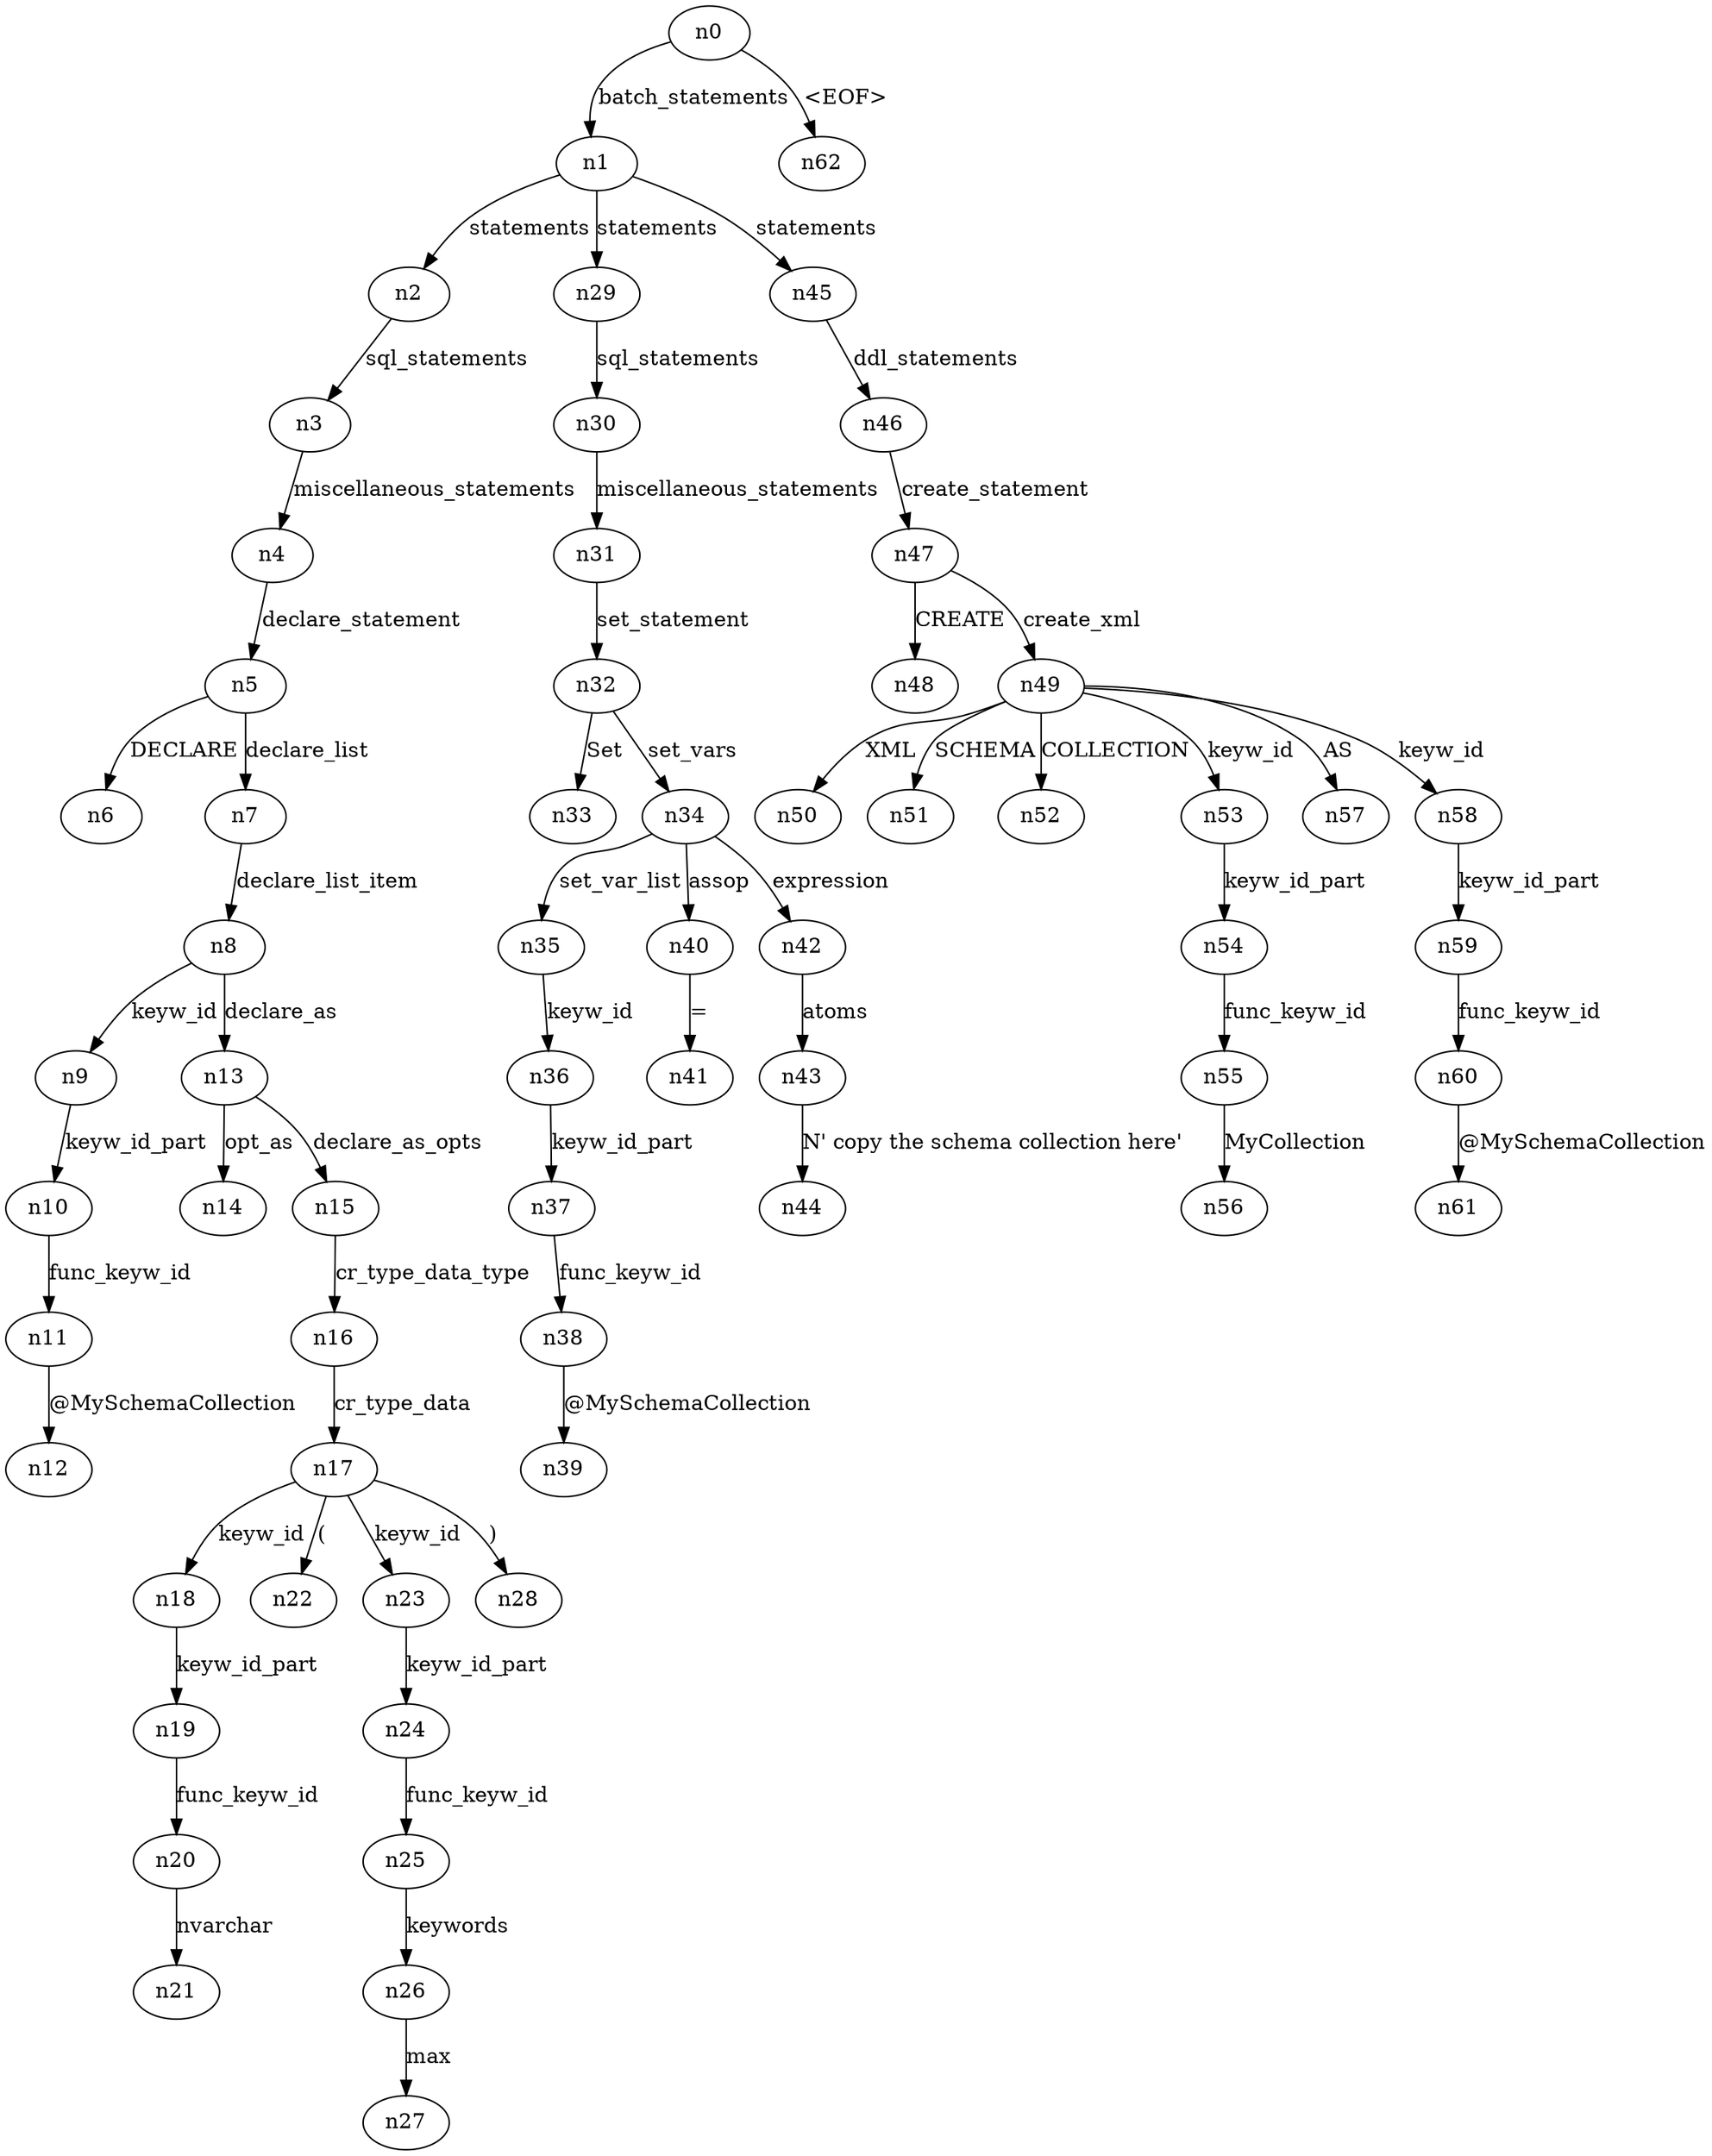 digraph ParseTree {
  n0 -> n1 [label="batch_statements"];
  n1 -> n2 [label="statements"];
  n2 -> n3 [label="sql_statements"];
  n3 -> n4 [label="miscellaneous_statements"];
  n4 -> n5 [label="declare_statement"];
  n5 -> n6 [label="DECLARE"];
  n5 -> n7 [label="declare_list"];
  n7 -> n8 [label="declare_list_item"];
  n8 -> n9 [label="keyw_id"];
  n9 -> n10 [label="keyw_id_part"];
  n10 -> n11 [label="func_keyw_id"];
  n11 -> n12 [label="@MySchemaCollection"];
  n8 -> n13 [label="declare_as"];
  n13 -> n14 [label="opt_as"];
  n13 -> n15 [label="declare_as_opts"];
  n15 -> n16 [label="cr_type_data_type"];
  n16 -> n17 [label="cr_type_data"];
  n17 -> n18 [label="keyw_id"];
  n18 -> n19 [label="keyw_id_part"];
  n19 -> n20 [label="func_keyw_id"];
  n20 -> n21 [label="nvarchar"];
  n17 -> n22 [label="("];
  n17 -> n23 [label="keyw_id"];
  n23 -> n24 [label="keyw_id_part"];
  n24 -> n25 [label="func_keyw_id"];
  n25 -> n26 [label="keywords"];
  n26 -> n27 [label="max"];
  n17 -> n28 [label=")"];
  n1 -> n29 [label="statements"];
  n29 -> n30 [label="sql_statements"];
  n30 -> n31 [label="miscellaneous_statements"];
  n31 -> n32 [label="set_statement"];
  n32 -> n33 [label="Set"];
  n32 -> n34 [label="set_vars"];
  n34 -> n35 [label="set_var_list"];
  n35 -> n36 [label="keyw_id"];
  n36 -> n37 [label="keyw_id_part"];
  n37 -> n38 [label="func_keyw_id"];
  n38 -> n39 [label="@MySchemaCollection"];
  n34 -> n40 [label="assop"];
  n40 -> n41 [label="="];
  n34 -> n42 [label="expression"];
  n42 -> n43 [label="atoms"];
  n43 -> n44 [label="N' copy the schema collection here'"];
  n1 -> n45 [label="statements"];
  n45 -> n46 [label="ddl_statements"];
  n46 -> n47 [label="create_statement"];
  n47 -> n48 [label="CREATE"];
  n47 -> n49 [label="create_xml"];
  n49 -> n50 [label="XML"];
  n49 -> n51 [label="SCHEMA"];
  n49 -> n52 [label="COLLECTION"];
  n49 -> n53 [label="keyw_id"];
  n53 -> n54 [label="keyw_id_part"];
  n54 -> n55 [label="func_keyw_id"];
  n55 -> n56 [label="MyCollection"];
  n49 -> n57 [label="AS"];
  n49 -> n58 [label="keyw_id"];
  n58 -> n59 [label="keyw_id_part"];
  n59 -> n60 [label="func_keyw_id"];
  n60 -> n61 [label="@MySchemaCollection"];
  n0 -> n62 [label="<EOF>"];
}
